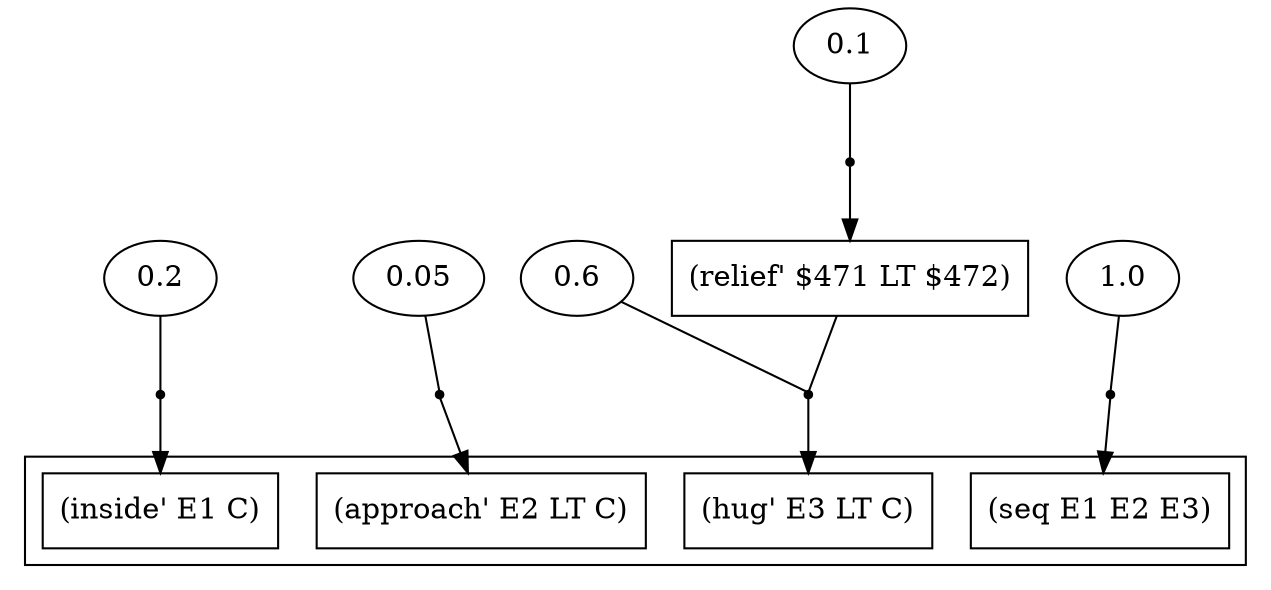 digraph proof {
 graph [rankdir="TB"]
  e0 [label="0.2"];
  e1 [label="0.05"];
  e2 [label="0.6"];
  e3 [label="0.1"];
  e4 [label="1.0"];
  i0 [shape=box label="(relief' $471 LT $472)"];
  r0 [shape=point];
  r0 -> o0
  e0 -> r0 [arrowhead=none]
  r1 [shape=point];
  r1 -> o1
  e1 -> r1 [arrowhead=none]
  r2 [shape=point];
  r2 -> o2
  i0 -> r2 [arrowhead=none]
  e2 -> r2 [arrowhead=none]
  r3 [shape=point];
  r3 -> i0
  e3 -> r3 [arrowhead=none]
  r4 [shape=point];
  r4 -> o3
  e4 -> r4 [arrowhead=none]
 subgraph cluster {  o0 [shape=box label="(inside' E1 C)"];
  o1 [shape=box label="(approach' E2 LT C)"];
  o2 [shape=box label="(hug' E3 LT C)"];
  o3 [shape=box label="(seq E1 E2 E3)"];
 }
}

